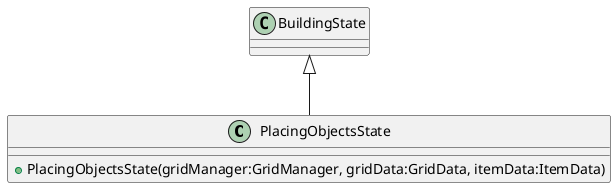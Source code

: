 @startuml
class PlacingObjectsState {
    + PlacingObjectsState(gridManager:GridManager, gridData:GridData, itemData:ItemData)
}
BuildingState <|-- PlacingObjectsState
@enduml
